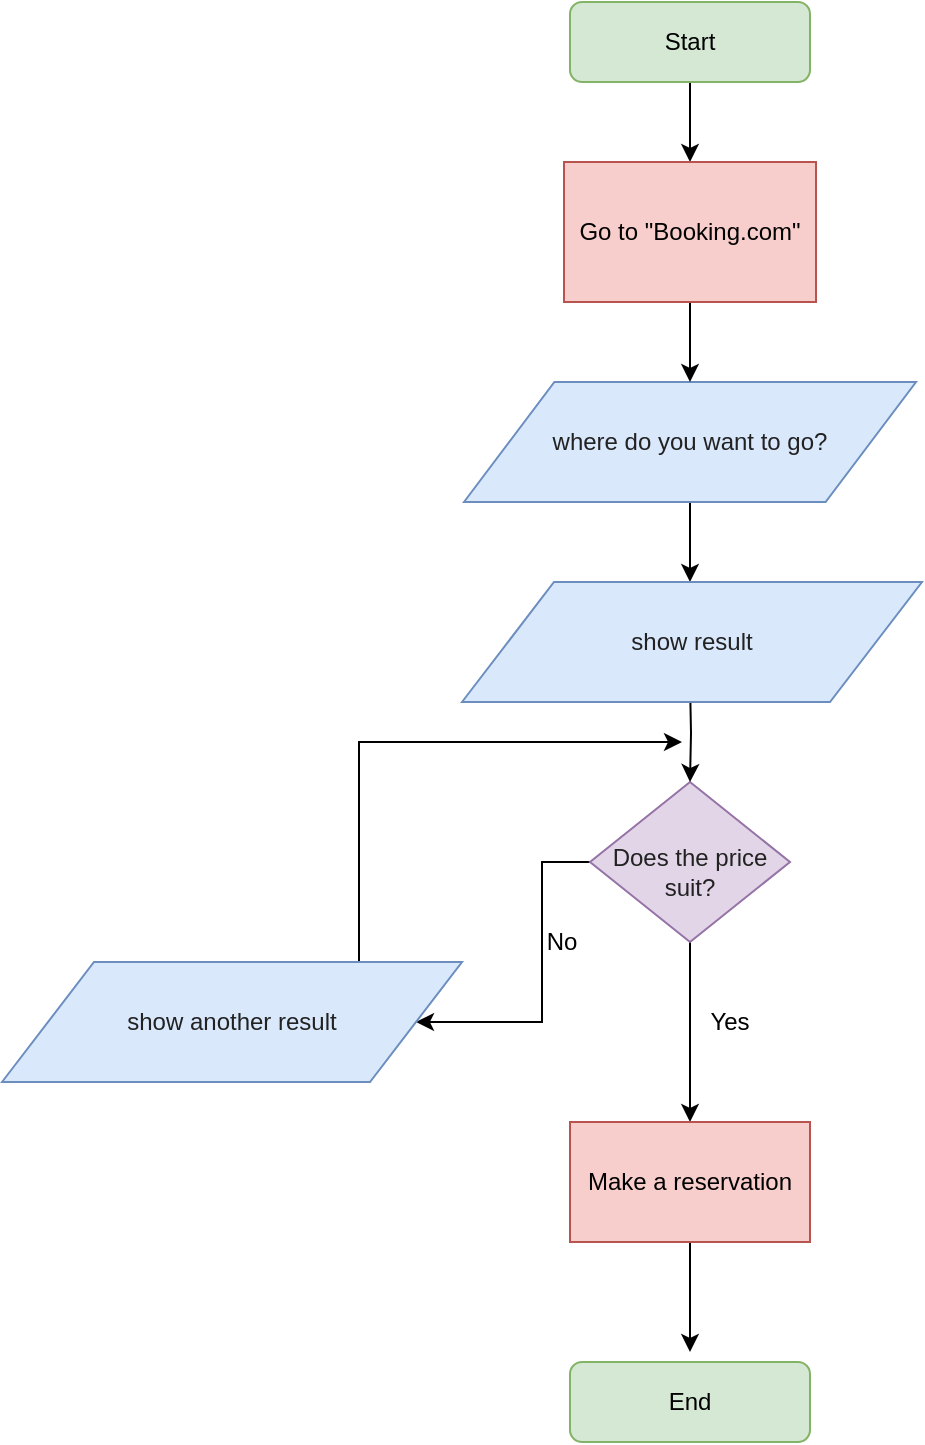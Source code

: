 <mxfile version="12.7.8" type="github">
  <diagram id="C5RBs43oDa-KdzZeNtuy" name="Page-1">
    <mxGraphModel dx="942" dy="1761" grid="1" gridSize="10" guides="1" tooltips="1" connect="1" arrows="1" fold="1" page="1" pageScale="1" pageWidth="827" pageHeight="1169" math="0" shadow="0">
      <root>
        <mxCell id="WIyWlLk6GJQsqaUBKTNV-0" />
        <mxCell id="WIyWlLk6GJQsqaUBKTNV-1" parent="WIyWlLk6GJQsqaUBKTNV-0" />
        <mxCell id="ObsUhdGSLjSC3m2d3zhi-10" value="" style="edgeStyle=orthogonalEdgeStyle;rounded=0;orthogonalLoop=1;jettySize=auto;html=1;" parent="WIyWlLk6GJQsqaUBKTNV-1" source="WIyWlLk6GJQsqaUBKTNV-3" target="ObsUhdGSLjSC3m2d3zhi-8" edge="1">
          <mxGeometry relative="1" as="geometry" />
        </mxCell>
        <mxCell id="WIyWlLk6GJQsqaUBKTNV-3" value="Start" style="rounded=1;whiteSpace=wrap;html=1;fontSize=12;glass=0;strokeWidth=1;shadow=0;fillColor=#d5e8d4;strokeColor=#82b366;" parent="WIyWlLk6GJQsqaUBKTNV-1" vertex="1">
          <mxGeometry x="354" y="-120" width="120" height="40" as="geometry" />
        </mxCell>
        <mxCell id="ObsUhdGSLjSC3m2d3zhi-25" style="edgeStyle=orthogonalEdgeStyle;rounded=0;orthogonalLoop=1;jettySize=auto;html=1;entryX=0.5;entryY=0;entryDx=0;entryDy=0;" parent="WIyWlLk6GJQsqaUBKTNV-1" source="WIyWlLk6GJQsqaUBKTNV-10" target="ObsUhdGSLjSC3m2d3zhi-14" edge="1">
          <mxGeometry relative="1" as="geometry">
            <Array as="points">
              <mxPoint x="414" y="400" />
              <mxPoint x="414" y="400" />
            </Array>
          </mxGeometry>
        </mxCell>
        <mxCell id="ObsUhdGSLjSC3m2d3zhi-28" style="edgeStyle=orthogonalEdgeStyle;rounded=0;orthogonalLoop=1;jettySize=auto;html=1;entryX=1;entryY=0.5;entryDx=0;entryDy=0;" parent="WIyWlLk6GJQsqaUBKTNV-1" source="WIyWlLk6GJQsqaUBKTNV-10" target="ObsUhdGSLjSC3m2d3zhi-35" edge="1">
          <mxGeometry relative="1" as="geometry">
            <mxPoint x="308.5" y="390" as="targetPoint" />
            <Array as="points">
              <mxPoint x="340" y="310" />
              <mxPoint x="340" y="390" />
            </Array>
          </mxGeometry>
        </mxCell>
        <mxCell id="WIyWlLk6GJQsqaUBKTNV-10" value="&lt;br&gt;&lt;span style=&quot;color: rgb(34 , 34 , 34) ; font-family: &amp;#34;arial&amp;#34; , sans-serif ; text-align: left ; white-space: pre-wrap&quot;&gt;&lt;font style=&quot;font-size: 12px&quot;&gt;Does the price suit?&lt;/font&gt;&lt;/span&gt;" style="rhombus;whiteSpace=wrap;html=1;shadow=0;fontFamily=Helvetica;fontSize=12;align=center;strokeWidth=1;spacing=6;spacingTop=-4;fillColor=#e1d5e7;strokeColor=#9673a6;" parent="WIyWlLk6GJQsqaUBKTNV-1" vertex="1">
          <mxGeometry x="364" y="270" width="100" height="80" as="geometry" />
        </mxCell>
        <mxCell id="ObsUhdGSLjSC3m2d3zhi-12" value="" style="edgeStyle=orthogonalEdgeStyle;rounded=0;orthogonalLoop=1;jettySize=auto;html=1;" parent="WIyWlLk6GJQsqaUBKTNV-1" source="ObsUhdGSLjSC3m2d3zhi-0" edge="1">
          <mxGeometry relative="1" as="geometry">
            <mxPoint x="414" y="170" as="targetPoint" />
          </mxGeometry>
        </mxCell>
        <mxCell id="ObsUhdGSLjSC3m2d3zhi-0" value="&lt;font style=&quot;font-size: 12px&quot;&gt;&lt;span style=&quot;color: rgb(34 , 34 , 34) ; font-family: &amp;#34;arial&amp;#34; , sans-serif ; text-align: left ; white-space: pre-wrap&quot;&gt;where do you want to go?&lt;/span&gt;&lt;/font&gt;" style="shape=parallelogram;perimeter=parallelogramPerimeter;whiteSpace=wrap;html=1;fillColor=#dae8fc;strokeColor=#6c8ebf;" parent="WIyWlLk6GJQsqaUBKTNV-1" vertex="1">
          <mxGeometry x="301" y="70" width="226" height="60" as="geometry" />
        </mxCell>
        <mxCell id="ObsUhdGSLjSC3m2d3zhi-13" value="" style="edgeStyle=orthogonalEdgeStyle;rounded=0;orthogonalLoop=1;jettySize=auto;html=1;" parent="WIyWlLk6GJQsqaUBKTNV-1" target="WIyWlLk6GJQsqaUBKTNV-10" edge="1">
          <mxGeometry relative="1" as="geometry">
            <mxPoint x="414" y="220" as="sourcePoint" />
          </mxGeometry>
        </mxCell>
        <mxCell id="ObsUhdGSLjSC3m2d3zhi-11" value="" style="edgeStyle=orthogonalEdgeStyle;rounded=0;orthogonalLoop=1;jettySize=auto;html=1;" parent="WIyWlLk6GJQsqaUBKTNV-1" source="ObsUhdGSLjSC3m2d3zhi-8" target="ObsUhdGSLjSC3m2d3zhi-0" edge="1">
          <mxGeometry relative="1" as="geometry" />
        </mxCell>
        <mxCell id="ObsUhdGSLjSC3m2d3zhi-8" value="&lt;span style=&quot;white-space: normal&quot;&gt;Go to &quot;Booking.com&quot;&lt;/span&gt;" style="rounded=0;whiteSpace=wrap;html=1;fillColor=#f8cecc;strokeColor=#b85450;" parent="WIyWlLk6GJQsqaUBKTNV-1" vertex="1">
          <mxGeometry x="351" y="-40" width="126" height="70" as="geometry" />
        </mxCell>
        <mxCell id="ObsUhdGSLjSC3m2d3zhi-32" style="edgeStyle=orthogonalEdgeStyle;rounded=0;orthogonalLoop=1;jettySize=auto;html=1;entryX=0.5;entryY=0;entryDx=0;entryDy=0;" parent="WIyWlLk6GJQsqaUBKTNV-1" source="ObsUhdGSLjSC3m2d3zhi-14" edge="1">
          <mxGeometry relative="1" as="geometry">
            <mxPoint x="414" y="555" as="targetPoint" />
          </mxGeometry>
        </mxCell>
        <mxCell id="ObsUhdGSLjSC3m2d3zhi-14" value="Make a reservation" style="rounded=0;whiteSpace=wrap;html=1;fillColor=#f8cecc;strokeColor=#b85450;" parent="WIyWlLk6GJQsqaUBKTNV-1" vertex="1">
          <mxGeometry x="354" y="440" width="120" height="60" as="geometry" />
        </mxCell>
        <mxCell id="ObsUhdGSLjSC3m2d3zhi-24" value="Yes" style="text;html=1;strokeColor=none;fillColor=none;align=center;verticalAlign=middle;whiteSpace=wrap;rounded=0;" parent="WIyWlLk6GJQsqaUBKTNV-1" vertex="1">
          <mxGeometry x="414" y="380" width="40" height="20" as="geometry" />
        </mxCell>
        <mxCell id="ObsUhdGSLjSC3m2d3zhi-29" style="edgeStyle=orthogonalEdgeStyle;rounded=0;orthogonalLoop=1;jettySize=auto;html=1;" parent="WIyWlLk6GJQsqaUBKTNV-1" edge="1">
          <mxGeometry relative="1" as="geometry">
            <mxPoint x="410" y="250" as="targetPoint" />
            <mxPoint x="248.5" y="360" as="sourcePoint" />
            <Array as="points">
              <mxPoint x="249" y="250" />
            </Array>
          </mxGeometry>
        </mxCell>
        <mxCell id="ObsUhdGSLjSC3m2d3zhi-30" value="No" style="text;html=1;strokeColor=none;fillColor=none;align=center;verticalAlign=middle;whiteSpace=wrap;rounded=0;" parent="WIyWlLk6GJQsqaUBKTNV-1" vertex="1">
          <mxGeometry x="330" y="340" width="40" height="20" as="geometry" />
        </mxCell>
        <mxCell id="ObsUhdGSLjSC3m2d3zhi-33" value="&lt;span style=&quot;color: rgb(34 , 34 , 34) ; font-family: &amp;#34;arial&amp;#34; , sans-serif ; text-align: left ; white-space: pre-wrap&quot;&gt;show result&lt;/span&gt;" style="shape=parallelogram;perimeter=parallelogramPerimeter;whiteSpace=wrap;html=1;fillColor=#dae8fc;strokeColor=#6c8ebf;" parent="WIyWlLk6GJQsqaUBKTNV-1" vertex="1">
          <mxGeometry x="300" y="170" width="230" height="60" as="geometry" />
        </mxCell>
        <mxCell id="ObsUhdGSLjSC3m2d3zhi-34" value="End" style="rounded=1;whiteSpace=wrap;html=1;fontSize=12;glass=0;strokeWidth=1;shadow=0;fillColor=#d5e8d4;strokeColor=#82b366;" parent="WIyWlLk6GJQsqaUBKTNV-1" vertex="1">
          <mxGeometry x="354" y="560" width="120" height="40" as="geometry" />
        </mxCell>
        <mxCell id="ObsUhdGSLjSC3m2d3zhi-35" value="&lt;span style=&quot;color: rgb(34 , 34 , 34) ; font-family: &amp;#34;arial&amp;#34; , sans-serif ; text-align: left ; white-space: pre-wrap&quot;&gt;show another result&lt;/span&gt;" style="shape=parallelogram;perimeter=parallelogramPerimeter;whiteSpace=wrap;html=1;fillColor=#dae8fc;strokeColor=#6c8ebf;" parent="WIyWlLk6GJQsqaUBKTNV-1" vertex="1">
          <mxGeometry x="70" y="360" width="230" height="60" as="geometry" />
        </mxCell>
      </root>
    </mxGraphModel>
  </diagram>
</mxfile>
